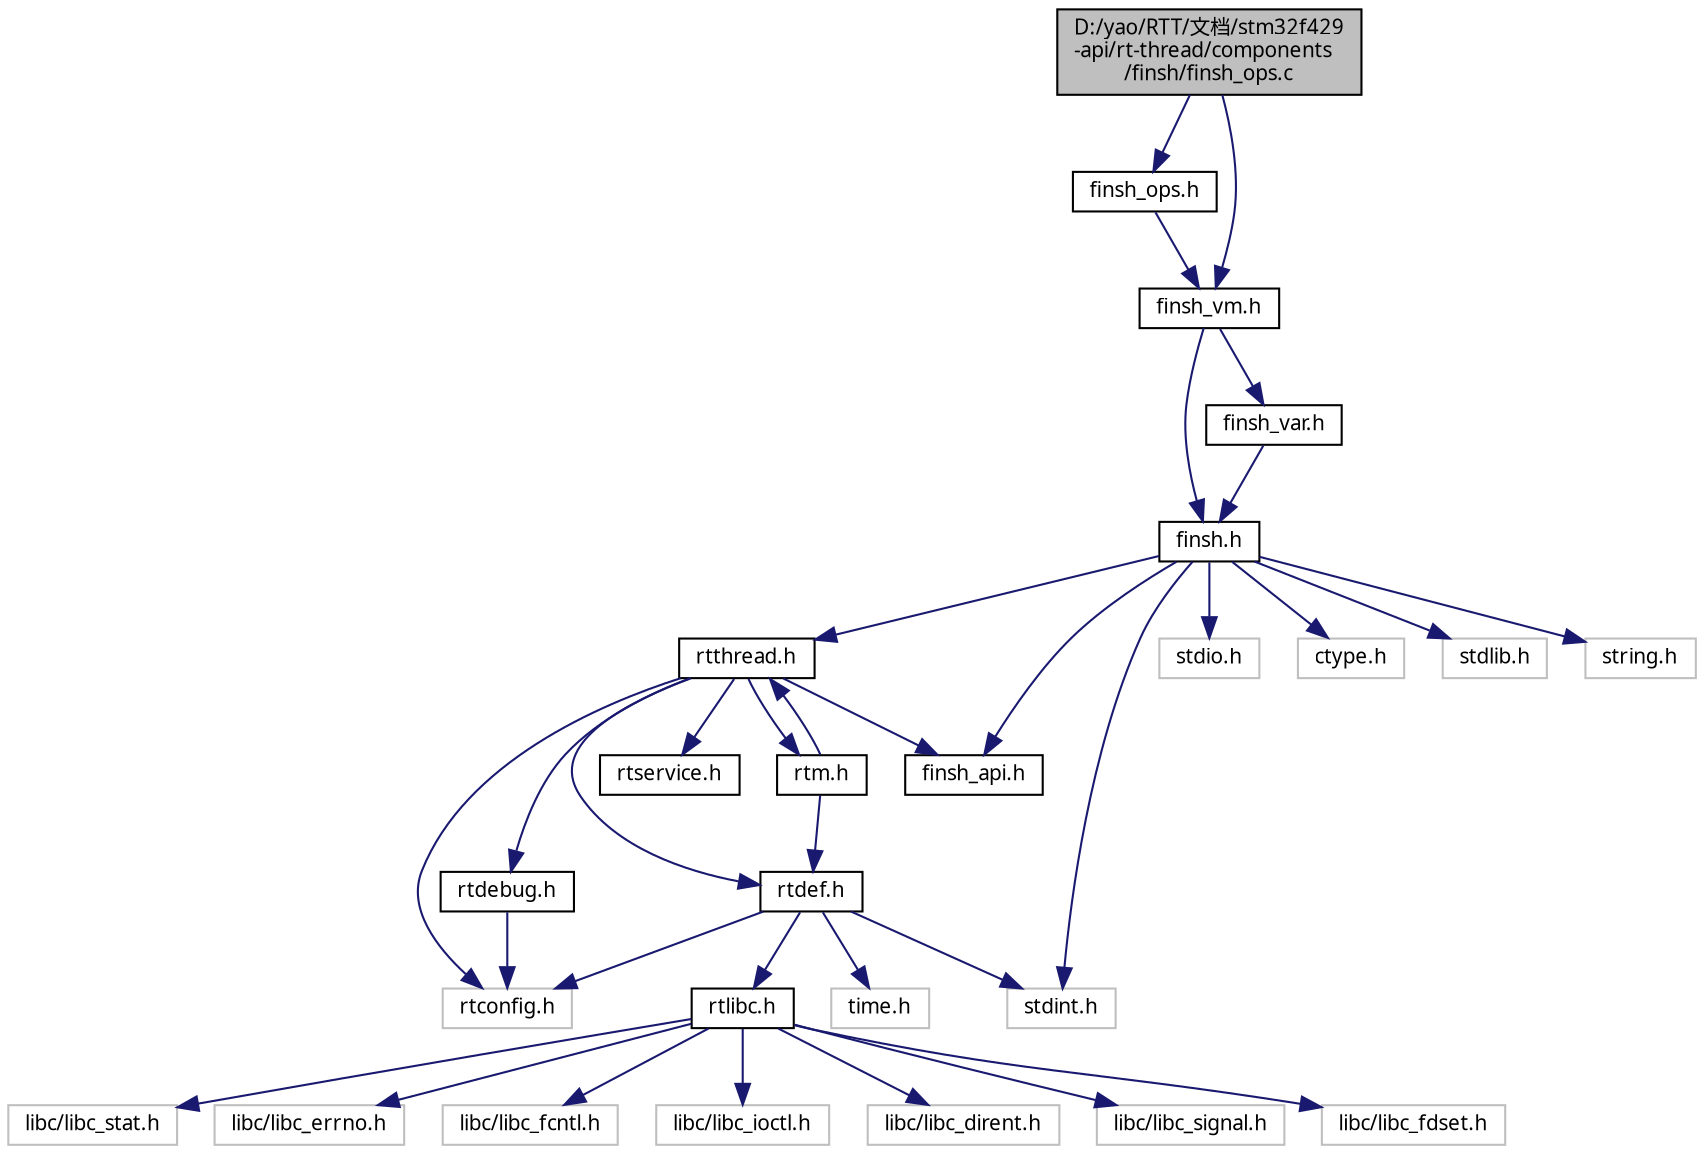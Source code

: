 digraph "D:/yao/RTT/文档/stm32f429-api/rt-thread/components/finsh/finsh_ops.c"
{
  edge [fontname="FreeSans.ttf",fontsize="10",labelfontname="FreeSans.ttf",labelfontsize="10"];
  node [fontname="FreeSans.ttf",fontsize="10",shape=record];
  Node1 [label="D:/yao/RTT/文档/stm32f429\l-api/rt-thread/components\l/finsh/finsh_ops.c",height=0.2,width=0.4,color="black", fillcolor="grey75", style="filled", fontcolor="black"];
  Node1 -> Node2 [color="midnightblue",fontsize="10",style="solid",fontname="FreeSans.ttf"];
  Node2 [label="finsh_ops.h",height=0.2,width=0.4,color="black", fillcolor="white", style="filled",URL="$finsh__ops_8h.html"];
  Node2 -> Node3 [color="midnightblue",fontsize="10",style="solid",fontname="FreeSans.ttf"];
  Node3 [label="finsh_vm.h",height=0.2,width=0.4,color="black", fillcolor="white", style="filled",URL="$finsh__vm_8h.html"];
  Node3 -> Node4 [color="midnightblue",fontsize="10",style="solid",fontname="FreeSans.ttf"];
  Node4 [label="finsh.h",height=0.2,width=0.4,color="black", fillcolor="white", style="filled",URL="$components_2finsh_2finsh_8h.html"];
  Node4 -> Node5 [color="midnightblue",fontsize="10",style="solid",fontname="FreeSans.ttf"];
  Node5 [label="rtthread.h",height=0.2,width=0.4,color="black", fillcolor="white", style="filled",URL="$rtthread_8h.html"];
  Node5 -> Node6 [color="midnightblue",fontsize="10",style="solid",fontname="FreeSans.ttf"];
  Node6 [label="rtconfig.h",height=0.2,width=0.4,color="grey75", fillcolor="white", style="filled"];
  Node5 -> Node7 [color="midnightblue",fontsize="10",style="solid",fontname="FreeSans.ttf"];
  Node7 [label="rtdebug.h",height=0.2,width=0.4,color="black", fillcolor="white", style="filled",URL="$rtdebug_8h.html"];
  Node7 -> Node6 [color="midnightblue",fontsize="10",style="solid",fontname="FreeSans.ttf"];
  Node5 -> Node8 [color="midnightblue",fontsize="10",style="solid",fontname="FreeSans.ttf"];
  Node8 [label="rtdef.h",height=0.2,width=0.4,color="black", fillcolor="white", style="filled",URL="$rtdef_8h.html"];
  Node8 -> Node6 [color="midnightblue",fontsize="10",style="solid",fontname="FreeSans.ttf"];
  Node8 -> Node9 [color="midnightblue",fontsize="10",style="solid",fontname="FreeSans.ttf"];
  Node9 [label="rtlibc.h",height=0.2,width=0.4,color="black", fillcolor="white", style="filled",URL="$rtlibc_8h.html"];
  Node9 -> Node10 [color="midnightblue",fontsize="10",style="solid",fontname="FreeSans.ttf"];
  Node10 [label="libc/libc_stat.h",height=0.2,width=0.4,color="grey75", fillcolor="white", style="filled"];
  Node9 -> Node11 [color="midnightblue",fontsize="10",style="solid",fontname="FreeSans.ttf"];
  Node11 [label="libc/libc_errno.h",height=0.2,width=0.4,color="grey75", fillcolor="white", style="filled"];
  Node9 -> Node12 [color="midnightblue",fontsize="10",style="solid",fontname="FreeSans.ttf"];
  Node12 [label="libc/libc_fcntl.h",height=0.2,width=0.4,color="grey75", fillcolor="white", style="filled"];
  Node9 -> Node13 [color="midnightblue",fontsize="10",style="solid",fontname="FreeSans.ttf"];
  Node13 [label="libc/libc_ioctl.h",height=0.2,width=0.4,color="grey75", fillcolor="white", style="filled"];
  Node9 -> Node14 [color="midnightblue",fontsize="10",style="solid",fontname="FreeSans.ttf"];
  Node14 [label="libc/libc_dirent.h",height=0.2,width=0.4,color="grey75", fillcolor="white", style="filled"];
  Node9 -> Node15 [color="midnightblue",fontsize="10",style="solid",fontname="FreeSans.ttf"];
  Node15 [label="libc/libc_signal.h",height=0.2,width=0.4,color="grey75", fillcolor="white", style="filled"];
  Node9 -> Node16 [color="midnightblue",fontsize="10",style="solid",fontname="FreeSans.ttf"];
  Node16 [label="libc/libc_fdset.h",height=0.2,width=0.4,color="grey75", fillcolor="white", style="filled"];
  Node8 -> Node17 [color="midnightblue",fontsize="10",style="solid",fontname="FreeSans.ttf"];
  Node17 [label="stdint.h",height=0.2,width=0.4,color="grey75", fillcolor="white", style="filled"];
  Node8 -> Node18 [color="midnightblue",fontsize="10",style="solid",fontname="FreeSans.ttf"];
  Node18 [label="time.h",height=0.2,width=0.4,color="grey75", fillcolor="white", style="filled"];
  Node5 -> Node19 [color="midnightblue",fontsize="10",style="solid",fontname="FreeSans.ttf"];
  Node19 [label="rtservice.h",height=0.2,width=0.4,color="black", fillcolor="white", style="filled",URL="$rtservice_8h.html"];
  Node5 -> Node20 [color="midnightblue",fontsize="10",style="solid",fontname="FreeSans.ttf"];
  Node20 [label="rtm.h",height=0.2,width=0.4,color="black", fillcolor="white", style="filled",URL="$rtm_8h.html"];
  Node20 -> Node8 [color="midnightblue",fontsize="10",style="solid",fontname="FreeSans.ttf"];
  Node20 -> Node5 [color="midnightblue",fontsize="10",style="solid",fontname="FreeSans.ttf"];
  Node5 -> Node21 [color="midnightblue",fontsize="10",style="solid",fontname="FreeSans.ttf"];
  Node21 [label="finsh_api.h",height=0.2,width=0.4,color="black", fillcolor="white", style="filled",URL="$finsh__api_8h.html"];
  Node4 -> Node21 [color="midnightblue",fontsize="10",style="solid",fontname="FreeSans.ttf"];
  Node4 -> Node22 [color="midnightblue",fontsize="10",style="solid",fontname="FreeSans.ttf"];
  Node22 [label="stdio.h",height=0.2,width=0.4,color="grey75", fillcolor="white", style="filled"];
  Node4 -> Node23 [color="midnightblue",fontsize="10",style="solid",fontname="FreeSans.ttf"];
  Node23 [label="ctype.h",height=0.2,width=0.4,color="grey75", fillcolor="white", style="filled"];
  Node4 -> Node24 [color="midnightblue",fontsize="10",style="solid",fontname="FreeSans.ttf"];
  Node24 [label="stdlib.h",height=0.2,width=0.4,color="grey75", fillcolor="white", style="filled"];
  Node4 -> Node17 [color="midnightblue",fontsize="10",style="solid",fontname="FreeSans.ttf"];
  Node4 -> Node25 [color="midnightblue",fontsize="10",style="solid",fontname="FreeSans.ttf"];
  Node25 [label="string.h",height=0.2,width=0.4,color="grey75", fillcolor="white", style="filled"];
  Node3 -> Node26 [color="midnightblue",fontsize="10",style="solid",fontname="FreeSans.ttf"];
  Node26 [label="finsh_var.h",height=0.2,width=0.4,color="black", fillcolor="white", style="filled",URL="$finsh__var_8h.html"];
  Node26 -> Node4 [color="midnightblue",fontsize="10",style="solid",fontname="FreeSans.ttf"];
  Node1 -> Node3 [color="midnightblue",fontsize="10",style="solid",fontname="FreeSans.ttf"];
}
